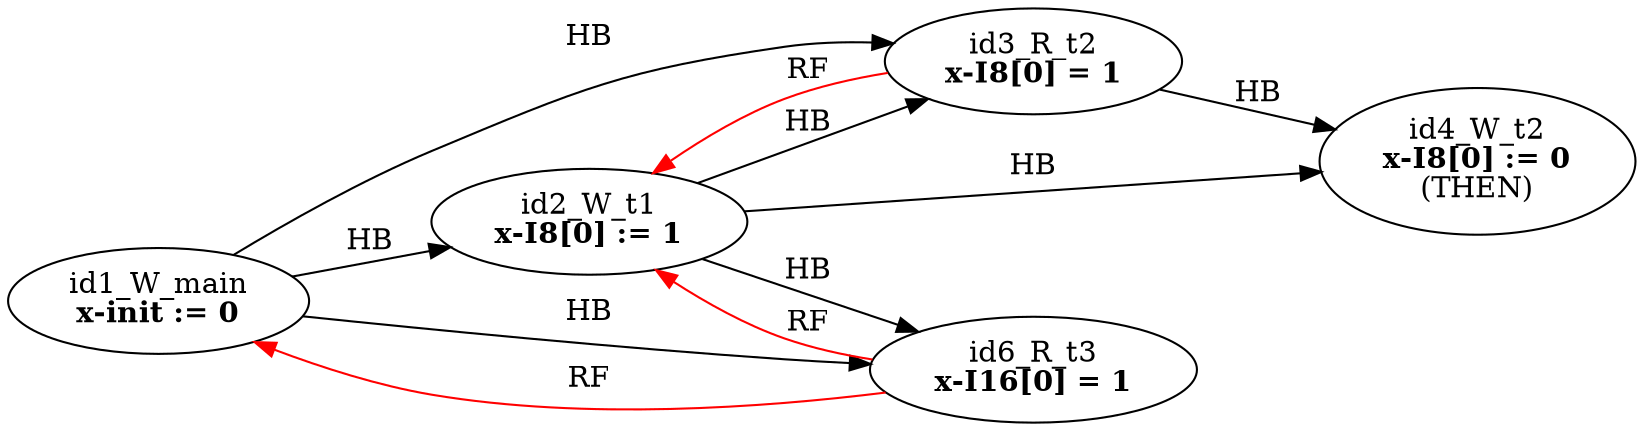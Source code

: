 digraph memory_model {
rankdir=LR;
splines=true; esep=0.5;
id1_W_main -> id2_W_t1 [label = "HB", color="black"];
id1_W_main -> id3_R_t2 [label = "HB", color="black"];
id1_W_main -> id6_R_t3 [label = "HB", color="black"];
id2_W_t1 -> id3_R_t2 [label = "HB", color="black"];
id2_W_t1 -> id6_R_t3 [label = "HB", color="black"];
id3_R_t2 -> id4_W_t2 [label = "HB", color="black"];
id2_W_t1 -> id4_W_t2 [label = "HB", color="black"];
id3_R_t2 -> id2_W_t1 [label = "RF", color="red"];
id6_R_t3 -> id1_W_main [label = "RF", color="red"];
id6_R_t3 -> id2_W_t1 [label = "RF", color="red"];
id1_W_main [label=<id1_W_main<br/><B>x-init := 0</B>>, pos="5.0,4!"]
id2_W_t1 [label=<id2_W_t1<br/><B>x-I8[0] := 1</B>>, pos="0,2!"]
id3_R_t2 [label=<id3_R_t2<br/><B>x-I8[0] = 1</B>>, pos="5,2!"]
id4_W_t2 [label=<id4_W_t2<br/><B>x-I8[0] := 0</B><br/>(THEN)>, pos="5,0!"]
id6_R_t3 [label=<id6_R_t3<br/><B>x-I16[0] = 1</B>>, pos="10,2!"]
}